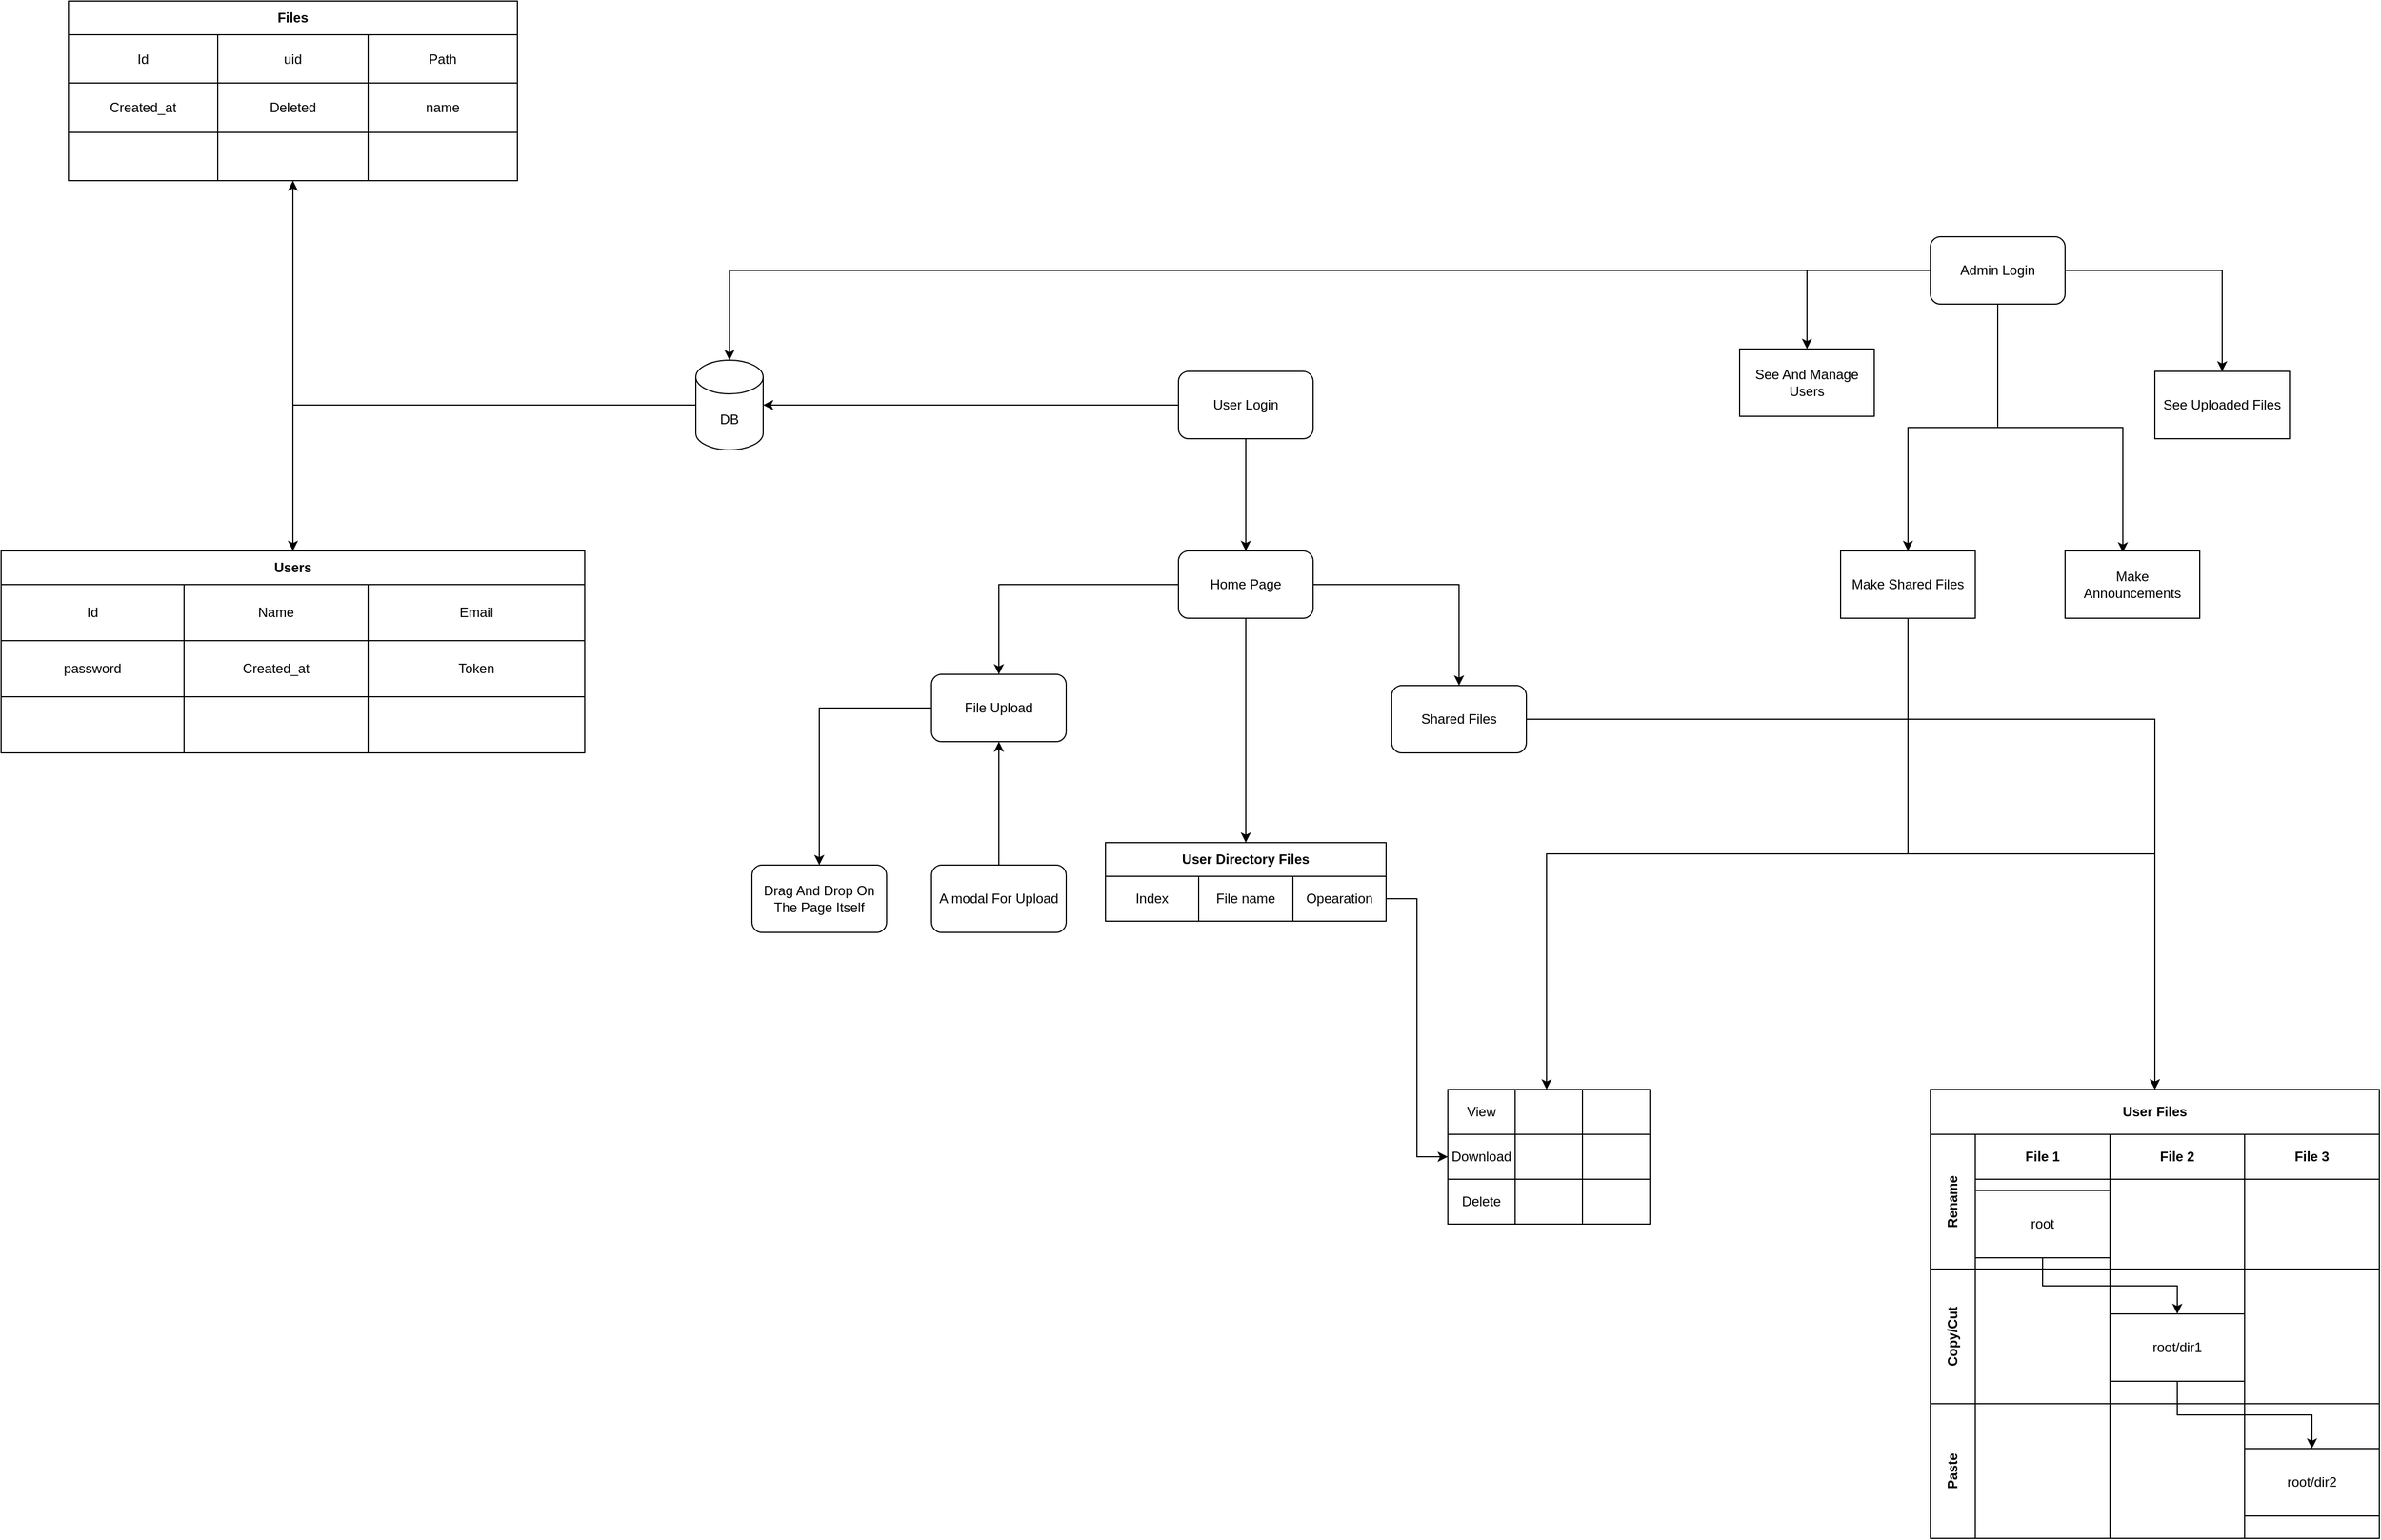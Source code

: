 <mxfile version="14.4.4" type="github">
  <diagram id="0IR59ZR2IGj7B7mBDBZi" name="Main">
    <mxGraphModel dx="1447" dy="750" grid="1" gridSize="10" guides="1" tooltips="1" connect="1" arrows="1" fold="1" page="1" pageScale="1" pageWidth="850" pageHeight="1100" math="0" shadow="0">
      <root>
        <mxCell id="0" />
        <mxCell id="1" parent="0" />
        <mxCell id="Aa0VNhOiYINbgEAZ1Yyl-1" style="edgeStyle=orthogonalEdgeStyle;rounded=0;orthogonalLoop=1;jettySize=auto;html=1;" parent="1" source="Aa0VNhOiYINbgEAZ1Yyl-3" target="Aa0VNhOiYINbgEAZ1Yyl-9" edge="1">
          <mxGeometry relative="1" as="geometry" />
        </mxCell>
        <mxCell id="Aa0VNhOiYINbgEAZ1Yyl-2" style="edgeStyle=orthogonalEdgeStyle;rounded=0;orthogonalLoop=1;jettySize=auto;html=1;entryX=1;entryY=0.5;entryDx=0;entryDy=0;entryPerimeter=0;" parent="1" source="Aa0VNhOiYINbgEAZ1Yyl-3" target="Aa0VNhOiYINbgEAZ1Yyl-6" edge="1">
          <mxGeometry relative="1" as="geometry" />
        </mxCell>
        <mxCell id="Aa0VNhOiYINbgEAZ1Yyl-3" value="User Login" style="rounded=1;whiteSpace=wrap;html=1;" parent="1" vertex="1">
          <mxGeometry x="1320" y="630" width="120" height="60" as="geometry" />
        </mxCell>
        <mxCell id="Aa0VNhOiYINbgEAZ1Yyl-4" style="edgeStyle=orthogonalEdgeStyle;rounded=0;orthogonalLoop=1;jettySize=auto;html=1;" parent="1" source="Aa0VNhOiYINbgEAZ1Yyl-6" target="Aa0VNhOiYINbgEAZ1Yyl-35" edge="1">
          <mxGeometry relative="1" as="geometry" />
        </mxCell>
        <mxCell id="Aa0VNhOiYINbgEAZ1Yyl-5" style="edgeStyle=orthogonalEdgeStyle;rounded=0;orthogonalLoop=1;jettySize=auto;html=1;entryX=0.5;entryY=0;entryDx=0;entryDy=0;" parent="1" source="Aa0VNhOiYINbgEAZ1Yyl-6" target="Aa0VNhOiYINbgEAZ1Yyl-22" edge="1">
          <mxGeometry relative="1" as="geometry" />
        </mxCell>
        <mxCell id="Aa0VNhOiYINbgEAZ1Yyl-6" value="DB" style="shape=cylinder3;whiteSpace=wrap;html=1;boundedLbl=1;backgroundOutline=1;size=15;" parent="1" vertex="1">
          <mxGeometry x="890" y="620" width="60" height="80" as="geometry" />
        </mxCell>
        <mxCell id="Aa0VNhOiYINbgEAZ1Yyl-7" style="edgeStyle=orthogonalEdgeStyle;rounded=0;orthogonalLoop=1;jettySize=auto;html=1;entryX=0.5;entryY=0;entryDx=0;entryDy=0;" parent="1" source="Aa0VNhOiYINbgEAZ1Yyl-9" target="Aa0VNhOiYINbgEAZ1Yyl-10" edge="1">
          <mxGeometry relative="1" as="geometry" />
        </mxCell>
        <mxCell id="Aa0VNhOiYINbgEAZ1Yyl-8" style="edgeStyle=orthogonalEdgeStyle;rounded=0;orthogonalLoop=1;jettySize=auto;html=1;entryX=0.5;entryY=0;entryDx=0;entryDy=0;" parent="1" source="Aa0VNhOiYINbgEAZ1Yyl-9" target="Aa0VNhOiYINbgEAZ1Yyl-11" edge="1">
          <mxGeometry relative="1" as="geometry" />
        </mxCell>
        <mxCell id="xh86Ql2Wlu-i7z2BAQE6-18" style="edgeStyle=orthogonalEdgeStyle;rounded=0;orthogonalLoop=1;jettySize=auto;html=1;entryX=0.5;entryY=0;entryDx=0;entryDy=0;" parent="1" source="Aa0VNhOiYINbgEAZ1Yyl-9" target="xh86Ql2Wlu-i7z2BAQE6-3" edge="1">
          <mxGeometry relative="1" as="geometry" />
        </mxCell>
        <mxCell id="Aa0VNhOiYINbgEAZ1Yyl-9" value="Home Page" style="rounded=1;whiteSpace=wrap;html=1;" parent="1" vertex="1">
          <mxGeometry x="1320" y="790" width="120" height="60" as="geometry" />
        </mxCell>
        <mxCell id="xh86Ql2Wlu-i7z2BAQE6-23" style="edgeStyle=orthogonalEdgeStyle;rounded=0;orthogonalLoop=1;jettySize=auto;html=1;entryX=0.5;entryY=0;entryDx=0;entryDy=0;" parent="1" source="Aa0VNhOiYINbgEAZ1Yyl-10" target="xh86Ql2Wlu-i7z2BAQE6-19" edge="1">
          <mxGeometry relative="1" as="geometry">
            <mxPoint x="1010" y="1070.0" as="targetPoint" />
          </mxGeometry>
        </mxCell>
        <mxCell id="Aa0VNhOiYINbgEAZ1Yyl-10" value="File Upload" style="rounded=1;whiteSpace=wrap;html=1;" parent="1" vertex="1">
          <mxGeometry x="1100" y="900" width="120" height="60" as="geometry" />
        </mxCell>
        <mxCell id="G3KKAj7c0JO1ttu0XNYy-67" style="edgeStyle=orthogonalEdgeStyle;rounded=0;orthogonalLoop=1;jettySize=auto;html=1;entryX=0.5;entryY=0;entryDx=0;entryDy=0;" parent="1" source="Aa0VNhOiYINbgEAZ1Yyl-11" target="G3KKAj7c0JO1ttu0XNYy-48" edge="1">
          <mxGeometry relative="1" as="geometry" />
        </mxCell>
        <mxCell id="Aa0VNhOiYINbgEAZ1Yyl-11" value="Shared Files" style="rounded=1;whiteSpace=wrap;html=1;" parent="1" vertex="1">
          <mxGeometry x="1510" y="910" width="120" height="60" as="geometry" />
        </mxCell>
        <mxCell id="Aa0VNhOiYINbgEAZ1Yyl-12" style="edgeStyle=orthogonalEdgeStyle;rounded=0;orthogonalLoop=1;jettySize=auto;html=1;entryX=0.5;entryY=0;entryDx=0;entryDy=0;" parent="1" source="Aa0VNhOiYINbgEAZ1Yyl-17" target="Aa0VNhOiYINbgEAZ1Yyl-18" edge="1">
          <mxGeometry relative="1" as="geometry" />
        </mxCell>
        <mxCell id="Aa0VNhOiYINbgEAZ1Yyl-13" style="edgeStyle=orthogonalEdgeStyle;rounded=0;orthogonalLoop=1;jettySize=auto;html=1;entryX=0.5;entryY=0;entryDx=0;entryDy=0;" parent="1" source="Aa0VNhOiYINbgEAZ1Yyl-17" target="Aa0VNhOiYINbgEAZ1Yyl-21" edge="1">
          <mxGeometry relative="1" as="geometry" />
        </mxCell>
        <mxCell id="Aa0VNhOiYINbgEAZ1Yyl-14" style="edgeStyle=orthogonalEdgeStyle;rounded=0;orthogonalLoop=1;jettySize=auto;html=1;entryX=0.429;entryY=0.021;entryDx=0;entryDy=0;entryPerimeter=0;" parent="1" source="Aa0VNhOiYINbgEAZ1Yyl-17" target="Aa0VNhOiYINbgEAZ1Yyl-19" edge="1">
          <mxGeometry relative="1" as="geometry" />
        </mxCell>
        <mxCell id="Aa0VNhOiYINbgEAZ1Yyl-15" style="edgeStyle=orthogonalEdgeStyle;rounded=0;orthogonalLoop=1;jettySize=auto;html=1;entryX=0.5;entryY=0;entryDx=0;entryDy=0;" parent="1" source="Aa0VNhOiYINbgEAZ1Yyl-17" target="Aa0VNhOiYINbgEAZ1Yyl-20" edge="1">
          <mxGeometry relative="1" as="geometry" />
        </mxCell>
        <mxCell id="Aa0VNhOiYINbgEAZ1Yyl-16" style="edgeStyle=orthogonalEdgeStyle;rounded=0;orthogonalLoop=1;jettySize=auto;html=1;" parent="1" source="Aa0VNhOiYINbgEAZ1Yyl-17" target="Aa0VNhOiYINbgEAZ1Yyl-6" edge="1">
          <mxGeometry relative="1" as="geometry" />
        </mxCell>
        <mxCell id="Aa0VNhOiYINbgEAZ1Yyl-17" value="Admin Login" style="rounded=1;whiteSpace=wrap;html=1;" parent="1" vertex="1">
          <mxGeometry x="1990" y="510" width="120" height="60" as="geometry" />
        </mxCell>
        <mxCell id="Aa0VNhOiYINbgEAZ1Yyl-18" value="See And Manage Users" style="rounded=0;whiteSpace=wrap;html=1;" parent="1" vertex="1">
          <mxGeometry x="1820" y="610" width="120" height="60" as="geometry" />
        </mxCell>
        <mxCell id="Aa0VNhOiYINbgEAZ1Yyl-19" value="Make Announcements" style="rounded=0;whiteSpace=wrap;html=1;" parent="1" vertex="1">
          <mxGeometry x="2110" y="790" width="120" height="60" as="geometry" />
        </mxCell>
        <mxCell id="2ThSQZecHVUOzAgMtID_-1" style="edgeStyle=orthogonalEdgeStyle;rounded=0;orthogonalLoop=1;jettySize=auto;html=1;entryX=0.5;entryY=0;entryDx=0;entryDy=0;" edge="1" parent="1" source="Aa0VNhOiYINbgEAZ1Yyl-20" target="G3KKAj7c0JO1ttu0XNYy-48">
          <mxGeometry relative="1" as="geometry" />
        </mxCell>
        <mxCell id="2ThSQZecHVUOzAgMtID_-2" style="edgeStyle=orthogonalEdgeStyle;rounded=0;orthogonalLoop=1;jettySize=auto;html=1;entryX=0.489;entryY=0;entryDx=0;entryDy=0;entryPerimeter=0;" edge="1" parent="1" source="Aa0VNhOiYINbgEAZ1Yyl-20" target="G3KKAj7c0JO1ttu0XNYy-4">
          <mxGeometry relative="1" as="geometry" />
        </mxCell>
        <mxCell id="Aa0VNhOiYINbgEAZ1Yyl-20" value="Make Shared Files" style="rounded=0;whiteSpace=wrap;html=1;" parent="1" vertex="1">
          <mxGeometry x="1910" y="790" width="120" height="60" as="geometry" />
        </mxCell>
        <mxCell id="Aa0VNhOiYINbgEAZ1Yyl-21" value="See Uploaded Files" style="rounded=0;whiteSpace=wrap;html=1;" parent="1" vertex="1">
          <mxGeometry x="2190" y="630" width="120" height="60" as="geometry" />
        </mxCell>
        <mxCell id="Aa0VNhOiYINbgEAZ1Yyl-22" value="Users" style="shape=table;html=1;whiteSpace=wrap;startSize=30;container=1;collapsible=0;childLayout=tableLayout;fontStyle=1;align=center;" parent="1" vertex="1">
          <mxGeometry x="271" y="790" width="520" height="180" as="geometry" />
        </mxCell>
        <mxCell id="Aa0VNhOiYINbgEAZ1Yyl-23" value="" style="shape=partialRectangle;html=1;whiteSpace=wrap;collapsible=0;dropTarget=0;pointerEvents=0;fillColor=none;top=0;left=0;bottom=0;right=0;points=[[0,0.5],[1,0.5]];portConstraint=eastwest;" parent="Aa0VNhOiYINbgEAZ1Yyl-22" vertex="1">
          <mxGeometry y="30" width="520" height="50" as="geometry" />
        </mxCell>
        <mxCell id="Aa0VNhOiYINbgEAZ1Yyl-24" value="Id" style="shape=partialRectangle;html=1;whiteSpace=wrap;connectable=0;fillColor=none;top=0;left=0;bottom=0;right=0;overflow=hidden;" parent="Aa0VNhOiYINbgEAZ1Yyl-23" vertex="1">
          <mxGeometry width="163" height="50" as="geometry" />
        </mxCell>
        <mxCell id="Aa0VNhOiYINbgEAZ1Yyl-25" value="Name" style="shape=partialRectangle;html=1;whiteSpace=wrap;connectable=0;fillColor=none;top=0;left=0;bottom=0;right=0;overflow=hidden;" parent="Aa0VNhOiYINbgEAZ1Yyl-23" vertex="1">
          <mxGeometry x="163" width="164" height="50" as="geometry" />
        </mxCell>
        <mxCell id="Aa0VNhOiYINbgEAZ1Yyl-26" value="Email" style="shape=partialRectangle;html=1;whiteSpace=wrap;connectable=0;fillColor=none;top=0;left=0;bottom=0;right=0;overflow=hidden;" parent="Aa0VNhOiYINbgEAZ1Yyl-23" vertex="1">
          <mxGeometry x="327" width="193" height="50" as="geometry" />
        </mxCell>
        <mxCell id="Aa0VNhOiYINbgEAZ1Yyl-27" value="" style="shape=partialRectangle;html=1;whiteSpace=wrap;collapsible=0;dropTarget=0;pointerEvents=0;fillColor=none;top=0;left=0;bottom=0;right=0;points=[[0,0.5],[1,0.5]];portConstraint=eastwest;" parent="Aa0VNhOiYINbgEAZ1Yyl-22" vertex="1">
          <mxGeometry y="80" width="520" height="50" as="geometry" />
        </mxCell>
        <mxCell id="Aa0VNhOiYINbgEAZ1Yyl-28" value="password" style="shape=partialRectangle;html=1;whiteSpace=wrap;connectable=0;fillColor=none;top=0;left=0;bottom=0;right=0;overflow=hidden;" parent="Aa0VNhOiYINbgEAZ1Yyl-27" vertex="1">
          <mxGeometry width="163" height="50" as="geometry" />
        </mxCell>
        <mxCell id="Aa0VNhOiYINbgEAZ1Yyl-29" value="Created_at" style="shape=partialRectangle;html=1;whiteSpace=wrap;connectable=0;fillColor=none;top=0;left=0;bottom=0;right=0;overflow=hidden;" parent="Aa0VNhOiYINbgEAZ1Yyl-27" vertex="1">
          <mxGeometry x="163" width="164" height="50" as="geometry" />
        </mxCell>
        <mxCell id="Aa0VNhOiYINbgEAZ1Yyl-30" value="Token" style="shape=partialRectangle;html=1;whiteSpace=wrap;connectable=0;fillColor=none;top=0;left=0;bottom=0;right=0;overflow=hidden;" parent="Aa0VNhOiYINbgEAZ1Yyl-27" vertex="1">
          <mxGeometry x="327" width="193" height="50" as="geometry" />
        </mxCell>
        <mxCell id="Aa0VNhOiYINbgEAZ1Yyl-31" value="" style="shape=partialRectangle;html=1;whiteSpace=wrap;collapsible=0;dropTarget=0;pointerEvents=0;fillColor=none;top=0;left=0;bottom=0;right=0;points=[[0,0.5],[1,0.5]];portConstraint=eastwest;" parent="Aa0VNhOiYINbgEAZ1Yyl-22" vertex="1">
          <mxGeometry y="130" width="520" height="50" as="geometry" />
        </mxCell>
        <mxCell id="Aa0VNhOiYINbgEAZ1Yyl-32" value="" style="shape=partialRectangle;html=1;whiteSpace=wrap;connectable=0;fillColor=none;top=0;left=0;bottom=0;right=0;overflow=hidden;" parent="Aa0VNhOiYINbgEAZ1Yyl-31" vertex="1">
          <mxGeometry width="163" height="50" as="geometry" />
        </mxCell>
        <mxCell id="Aa0VNhOiYINbgEAZ1Yyl-33" value="" style="shape=partialRectangle;html=1;whiteSpace=wrap;connectable=0;fillColor=none;top=0;left=0;bottom=0;right=0;overflow=hidden;" parent="Aa0VNhOiYINbgEAZ1Yyl-31" vertex="1">
          <mxGeometry x="163" width="164" height="50" as="geometry" />
        </mxCell>
        <mxCell id="Aa0VNhOiYINbgEAZ1Yyl-34" value="" style="shape=partialRectangle;html=1;whiteSpace=wrap;connectable=0;fillColor=none;top=0;left=0;bottom=0;right=0;overflow=hidden;" parent="Aa0VNhOiYINbgEAZ1Yyl-31" vertex="1">
          <mxGeometry x="327" width="193" height="50" as="geometry" />
        </mxCell>
        <mxCell id="Aa0VNhOiYINbgEAZ1Yyl-35" value="Files" style="shape=table;html=1;whiteSpace=wrap;startSize=30;container=1;collapsible=0;childLayout=tableLayout;fontStyle=1;align=center;" parent="1" vertex="1">
          <mxGeometry x="331" y="300" width="400" height="160" as="geometry" />
        </mxCell>
        <mxCell id="Aa0VNhOiYINbgEAZ1Yyl-36" value="" style="shape=partialRectangle;html=1;whiteSpace=wrap;collapsible=0;dropTarget=0;pointerEvents=0;fillColor=none;top=0;left=0;bottom=0;right=0;points=[[0,0.5],[1,0.5]];portConstraint=eastwest;" parent="Aa0VNhOiYINbgEAZ1Yyl-35" vertex="1">
          <mxGeometry y="30" width="400" height="43" as="geometry" />
        </mxCell>
        <mxCell id="Aa0VNhOiYINbgEAZ1Yyl-37" value="Id" style="shape=partialRectangle;html=1;whiteSpace=wrap;connectable=0;fillColor=none;top=0;left=0;bottom=0;right=0;overflow=hidden;" parent="Aa0VNhOiYINbgEAZ1Yyl-36" vertex="1">
          <mxGeometry width="133" height="43" as="geometry" />
        </mxCell>
        <mxCell id="Aa0VNhOiYINbgEAZ1Yyl-38" value="uid" style="shape=partialRectangle;html=1;whiteSpace=wrap;connectable=0;fillColor=none;top=0;left=0;bottom=0;right=0;overflow=hidden;" parent="Aa0VNhOiYINbgEAZ1Yyl-36" vertex="1">
          <mxGeometry x="133" width="134" height="43" as="geometry" />
        </mxCell>
        <mxCell id="Aa0VNhOiYINbgEAZ1Yyl-39" value="Path" style="shape=partialRectangle;html=1;whiteSpace=wrap;connectable=0;fillColor=none;top=0;left=0;bottom=0;right=0;overflow=hidden;" parent="Aa0VNhOiYINbgEAZ1Yyl-36" vertex="1">
          <mxGeometry x="267" width="133" height="43" as="geometry" />
        </mxCell>
        <mxCell id="Aa0VNhOiYINbgEAZ1Yyl-40" value="" style="shape=partialRectangle;html=1;whiteSpace=wrap;collapsible=0;dropTarget=0;pointerEvents=0;fillColor=none;top=0;left=0;bottom=0;right=0;points=[[0,0.5],[1,0.5]];portConstraint=eastwest;" parent="Aa0VNhOiYINbgEAZ1Yyl-35" vertex="1">
          <mxGeometry y="73" width="400" height="44" as="geometry" />
        </mxCell>
        <mxCell id="Aa0VNhOiYINbgEAZ1Yyl-41" value="Created_at" style="shape=partialRectangle;html=1;whiteSpace=wrap;connectable=0;fillColor=none;top=0;left=0;bottom=0;right=0;overflow=hidden;" parent="Aa0VNhOiYINbgEAZ1Yyl-40" vertex="1">
          <mxGeometry width="133" height="44" as="geometry" />
        </mxCell>
        <mxCell id="Aa0VNhOiYINbgEAZ1Yyl-42" value="Deleted" style="shape=partialRectangle;html=1;whiteSpace=wrap;connectable=0;fillColor=none;top=0;left=0;bottom=0;right=0;overflow=hidden;" parent="Aa0VNhOiYINbgEAZ1Yyl-40" vertex="1">
          <mxGeometry x="133" width="134" height="44" as="geometry" />
        </mxCell>
        <mxCell id="Aa0VNhOiYINbgEAZ1Yyl-43" value="name" style="shape=partialRectangle;html=1;whiteSpace=wrap;connectable=0;fillColor=none;top=0;left=0;bottom=0;right=0;overflow=hidden;" parent="Aa0VNhOiYINbgEAZ1Yyl-40" vertex="1">
          <mxGeometry x="267" width="133" height="44" as="geometry" />
        </mxCell>
        <mxCell id="Aa0VNhOiYINbgEAZ1Yyl-44" value="" style="shape=partialRectangle;html=1;whiteSpace=wrap;collapsible=0;dropTarget=0;pointerEvents=0;fillColor=none;top=0;left=0;bottom=0;right=0;points=[[0,0.5],[1,0.5]];portConstraint=eastwest;" parent="Aa0VNhOiYINbgEAZ1Yyl-35" vertex="1">
          <mxGeometry y="117" width="400" height="43" as="geometry" />
        </mxCell>
        <mxCell id="Aa0VNhOiYINbgEAZ1Yyl-45" value="" style="shape=partialRectangle;html=1;whiteSpace=wrap;connectable=0;fillColor=none;top=0;left=0;bottom=0;right=0;overflow=hidden;" parent="Aa0VNhOiYINbgEAZ1Yyl-44" vertex="1">
          <mxGeometry width="133" height="43" as="geometry" />
        </mxCell>
        <mxCell id="Aa0VNhOiYINbgEAZ1Yyl-46" value="" style="shape=partialRectangle;html=1;whiteSpace=wrap;connectable=0;fillColor=none;top=0;left=0;bottom=0;right=0;overflow=hidden;" parent="Aa0VNhOiYINbgEAZ1Yyl-44" vertex="1">
          <mxGeometry x="133" width="134" height="43" as="geometry" />
        </mxCell>
        <mxCell id="Aa0VNhOiYINbgEAZ1Yyl-47" value="" style="shape=partialRectangle;html=1;whiteSpace=wrap;connectable=0;fillColor=none;top=0;left=0;bottom=0;right=0;overflow=hidden;" parent="Aa0VNhOiYINbgEAZ1Yyl-44" vertex="1">
          <mxGeometry x="267" width="133" height="43" as="geometry" />
        </mxCell>
        <mxCell id="xh86Ql2Wlu-i7z2BAQE6-3" value="User Directory Files" style="shape=table;html=1;whiteSpace=wrap;startSize=30;container=1;collapsible=0;childLayout=tableLayout;fontStyle=1;align=center;" parent="1" vertex="1">
          <mxGeometry x="1255" y="1050" width="250" height="70.0" as="geometry" />
        </mxCell>
        <mxCell id="xh86Ql2Wlu-i7z2BAQE6-4" value="" style="shape=partialRectangle;html=1;whiteSpace=wrap;collapsible=0;dropTarget=0;pointerEvents=0;fillColor=none;top=0;left=0;bottom=0;right=0;points=[[0,0.5],[1,0.5]];portConstraint=eastwest;" parent="xh86Ql2Wlu-i7z2BAQE6-3" vertex="1">
          <mxGeometry y="30" width="250" height="40" as="geometry" />
        </mxCell>
        <mxCell id="xh86Ql2Wlu-i7z2BAQE6-5" value="Index" style="shape=partialRectangle;html=1;whiteSpace=wrap;connectable=0;fillColor=none;top=0;left=0;bottom=0;right=0;overflow=hidden;" parent="xh86Ql2Wlu-i7z2BAQE6-4" vertex="1">
          <mxGeometry width="83" height="40" as="geometry" />
        </mxCell>
        <mxCell id="xh86Ql2Wlu-i7z2BAQE6-6" value="File name" style="shape=partialRectangle;html=1;whiteSpace=wrap;connectable=0;fillColor=none;top=0;left=0;bottom=0;right=0;overflow=hidden;" parent="xh86Ql2Wlu-i7z2BAQE6-4" vertex="1">
          <mxGeometry x="83" width="84" height="40" as="geometry" />
        </mxCell>
        <mxCell id="xh86Ql2Wlu-i7z2BAQE6-7" value="Opearation" style="shape=partialRectangle;html=1;whiteSpace=wrap;connectable=0;fillColor=none;top=0;left=0;bottom=0;right=0;overflow=hidden;" parent="xh86Ql2Wlu-i7z2BAQE6-4" vertex="1">
          <mxGeometry x="167" width="83" height="40" as="geometry" />
        </mxCell>
        <mxCell id="xh86Ql2Wlu-i7z2BAQE6-19" value="Drag And Drop On The Page Itself" style="rounded=1;whiteSpace=wrap;html=1;" parent="1" vertex="1">
          <mxGeometry x="940" y="1070" width="120" height="60" as="geometry" />
        </mxCell>
        <mxCell id="xh86Ql2Wlu-i7z2BAQE6-22" value="" style="edgeStyle=orthogonalEdgeStyle;rounded=0;orthogonalLoop=1;jettySize=auto;html=1;" parent="1" source="xh86Ql2Wlu-i7z2BAQE6-21" target="Aa0VNhOiYINbgEAZ1Yyl-10" edge="1">
          <mxGeometry relative="1" as="geometry" />
        </mxCell>
        <mxCell id="xh86Ql2Wlu-i7z2BAQE6-21" value="A modal For Upload" style="rounded=1;whiteSpace=wrap;html=1;" parent="1" vertex="1">
          <mxGeometry x="1100" y="1070" width="120" height="60" as="geometry" />
        </mxCell>
        <mxCell id="G3KKAj7c0JO1ttu0XNYy-2" style="edgeStyle=orthogonalEdgeStyle;rounded=0;orthogonalLoop=1;jettySize=auto;html=1;entryX=0;entryY=0.5;entryDx=0;entryDy=0;" parent="1" source="xh86Ql2Wlu-i7z2BAQE6-4" target="G3KKAj7c0JO1ttu0XNYy-8" edge="1">
          <mxGeometry relative="1" as="geometry">
            <mxPoint x="1540" y="1030.029" as="targetPoint" />
          </mxGeometry>
        </mxCell>
        <mxCell id="G3KKAj7c0JO1ttu0XNYy-3" value="" style="shape=table;html=1;whiteSpace=wrap;startSize=0;container=1;collapsible=0;childLayout=tableLayout;" parent="1" vertex="1">
          <mxGeometry x="1560" y="1270" width="180" height="120.0" as="geometry" />
        </mxCell>
        <mxCell id="G3KKAj7c0JO1ttu0XNYy-4" value="" style="shape=partialRectangle;html=1;whiteSpace=wrap;collapsible=0;dropTarget=0;pointerEvents=0;fillColor=none;top=0;left=0;bottom=0;right=0;points=[[0,0.5],[1,0.5]];portConstraint=eastwest;" parent="G3KKAj7c0JO1ttu0XNYy-3" vertex="1">
          <mxGeometry width="180" height="40" as="geometry" />
        </mxCell>
        <mxCell id="G3KKAj7c0JO1ttu0XNYy-5" value="View" style="shape=partialRectangle;html=1;whiteSpace=wrap;connectable=0;fillColor=none;top=0;left=0;bottom=0;right=0;overflow=hidden;" parent="G3KKAj7c0JO1ttu0XNYy-4" vertex="1">
          <mxGeometry width="60" height="40" as="geometry" />
        </mxCell>
        <mxCell id="G3KKAj7c0JO1ttu0XNYy-6" value="" style="shape=partialRectangle;html=1;whiteSpace=wrap;connectable=0;fillColor=none;top=0;left=0;bottom=0;right=0;overflow=hidden;" parent="G3KKAj7c0JO1ttu0XNYy-4" vertex="1">
          <mxGeometry x="60" width="60" height="40" as="geometry" />
        </mxCell>
        <mxCell id="G3KKAj7c0JO1ttu0XNYy-7" value="" style="shape=partialRectangle;html=1;whiteSpace=wrap;connectable=0;fillColor=none;top=0;left=0;bottom=0;right=0;overflow=hidden;" parent="G3KKAj7c0JO1ttu0XNYy-4" vertex="1">
          <mxGeometry x="120" width="60" height="40" as="geometry" />
        </mxCell>
        <mxCell id="G3KKAj7c0JO1ttu0XNYy-8" value="" style="shape=partialRectangle;html=1;whiteSpace=wrap;collapsible=0;dropTarget=0;pointerEvents=0;fillColor=none;top=0;left=0;bottom=0;right=0;points=[[0,0.5],[1,0.5]];portConstraint=eastwest;" parent="G3KKAj7c0JO1ttu0XNYy-3" vertex="1">
          <mxGeometry y="40" width="180" height="40" as="geometry" />
        </mxCell>
        <mxCell id="G3KKAj7c0JO1ttu0XNYy-9" value="Download" style="shape=partialRectangle;html=1;whiteSpace=wrap;connectable=0;fillColor=none;top=0;left=0;bottom=0;right=0;overflow=hidden;" parent="G3KKAj7c0JO1ttu0XNYy-8" vertex="1">
          <mxGeometry width="60" height="40" as="geometry" />
        </mxCell>
        <mxCell id="G3KKAj7c0JO1ttu0XNYy-10" value="" style="shape=partialRectangle;html=1;whiteSpace=wrap;connectable=0;fillColor=none;top=0;left=0;bottom=0;right=0;overflow=hidden;" parent="G3KKAj7c0JO1ttu0XNYy-8" vertex="1">
          <mxGeometry x="60" width="60" height="40" as="geometry" />
        </mxCell>
        <mxCell id="G3KKAj7c0JO1ttu0XNYy-11" value="" style="shape=partialRectangle;html=1;whiteSpace=wrap;connectable=0;fillColor=none;top=0;left=0;bottom=0;right=0;overflow=hidden;" parent="G3KKAj7c0JO1ttu0XNYy-8" vertex="1">
          <mxGeometry x="120" width="60" height="40" as="geometry" />
        </mxCell>
        <mxCell id="G3KKAj7c0JO1ttu0XNYy-12" value="" style="shape=partialRectangle;html=1;whiteSpace=wrap;collapsible=0;dropTarget=0;pointerEvents=0;fillColor=none;top=0;left=0;bottom=0;right=0;points=[[0,0.5],[1,0.5]];portConstraint=eastwest;" parent="G3KKAj7c0JO1ttu0XNYy-3" vertex="1">
          <mxGeometry y="80" width="180" height="40" as="geometry" />
        </mxCell>
        <mxCell id="G3KKAj7c0JO1ttu0XNYy-13" value="Delete" style="shape=partialRectangle;html=1;whiteSpace=wrap;connectable=0;fillColor=none;top=0;left=0;bottom=0;right=0;overflow=hidden;" parent="G3KKAj7c0JO1ttu0XNYy-12" vertex="1">
          <mxGeometry width="60" height="40" as="geometry" />
        </mxCell>
        <mxCell id="G3KKAj7c0JO1ttu0XNYy-14" value="" style="shape=partialRectangle;html=1;whiteSpace=wrap;connectable=0;fillColor=none;top=0;left=0;bottom=0;right=0;overflow=hidden;" parent="G3KKAj7c0JO1ttu0XNYy-12" vertex="1">
          <mxGeometry x="60" width="60" height="40" as="geometry" />
        </mxCell>
        <mxCell id="G3KKAj7c0JO1ttu0XNYy-15" value="" style="shape=partialRectangle;html=1;whiteSpace=wrap;connectable=0;fillColor=none;top=0;left=0;bottom=0;right=0;overflow=hidden;" parent="G3KKAj7c0JO1ttu0XNYy-12" vertex="1">
          <mxGeometry x="120" width="60" height="40" as="geometry" />
        </mxCell>
        <mxCell id="G3KKAj7c0JO1ttu0XNYy-48" value="User Files" style="shape=table;childLayout=tableLayout;rowLines=0;columnLines=0;startSize=40;html=1;whiteSpace=wrap;collapsible=0;recursiveResize=0;expand=0;pointerEvents=0;fontStyle=1;align=center;" parent="1" vertex="1">
          <mxGeometry x="1990" y="1270" width="400" height="400" as="geometry" />
        </mxCell>
        <mxCell id="G3KKAj7c0JO1ttu0XNYy-49" value="Rename" style="swimlane;horizontal=0;points=[[0,0.5],[1,0.5]];portConstraint=eastwest;startSize=40;html=1;whiteSpace=wrap;collapsible=0;recursiveResize=0;expand=0;pointerEvents=0;fontStyle=1" parent="G3KKAj7c0JO1ttu0XNYy-48" vertex="1">
          <mxGeometry y="40" width="400" height="120" as="geometry" />
        </mxCell>
        <mxCell id="G3KKAj7c0JO1ttu0XNYy-50" value="File 1" style="swimlane;connectable=0;startSize=40;html=1;whiteSpace=wrap;collapsible=0;recursiveResize=0;expand=0;pointerEvents=0;" parent="G3KKAj7c0JO1ttu0XNYy-49" vertex="1">
          <mxGeometry x="40" width="120" height="120" as="geometry" />
        </mxCell>
        <mxCell id="G3KKAj7c0JO1ttu0XNYy-62" value="root" style="whiteSpace=wrap;html=1;" parent="G3KKAj7c0JO1ttu0XNYy-50" vertex="1">
          <mxGeometry y="50" width="120" height="60" as="geometry" />
        </mxCell>
        <mxCell id="G3KKAj7c0JO1ttu0XNYy-51" value="File 2" style="swimlane;connectable=0;startSize=40;html=1;whiteSpace=wrap;collapsible=0;recursiveResize=0;expand=0;pointerEvents=0;" parent="G3KKAj7c0JO1ttu0XNYy-49" vertex="1">
          <mxGeometry x="160" width="120" height="120" as="geometry" />
        </mxCell>
        <mxCell id="G3KKAj7c0JO1ttu0XNYy-52" value="File 3" style="swimlane;connectable=0;startSize=40;html=1;whiteSpace=wrap;collapsible=0;recursiveResize=0;expand=0;pointerEvents=0;" parent="G3KKAj7c0JO1ttu0XNYy-49" vertex="1">
          <mxGeometry x="280" width="120" height="120" as="geometry" />
        </mxCell>
        <mxCell id="G3KKAj7c0JO1ttu0XNYy-53" value="Copy/Cut" style="swimlane;horizontal=0;points=[[0,0.5],[1,0.5]];portConstraint=eastwest;startSize=40;html=1;whiteSpace=wrap;collapsible=0;recursiveResize=0;expand=0;pointerEvents=0;" parent="G3KKAj7c0JO1ttu0XNYy-48" vertex="1">
          <mxGeometry y="160" width="400" height="120" as="geometry" />
        </mxCell>
        <mxCell id="G3KKAj7c0JO1ttu0XNYy-54" value="" style="swimlane;connectable=0;startSize=0;html=1;whiteSpace=wrap;collapsible=0;recursiveResize=0;expand=0;pointerEvents=0;" parent="G3KKAj7c0JO1ttu0XNYy-53" vertex="1">
          <mxGeometry x="40" width="120" height="120" as="geometry" />
        </mxCell>
        <mxCell id="G3KKAj7c0JO1ttu0XNYy-55" value="" style="swimlane;connectable=0;startSize=0;html=1;whiteSpace=wrap;collapsible=0;recursiveResize=0;expand=0;pointerEvents=0;" parent="G3KKAj7c0JO1ttu0XNYy-53" vertex="1">
          <mxGeometry x="160" width="120" height="120" as="geometry" />
        </mxCell>
        <mxCell id="G3KKAj7c0JO1ttu0XNYy-63" value="root/dir1" style="whiteSpace=wrap;html=1;" parent="G3KKAj7c0JO1ttu0XNYy-55" vertex="1">
          <mxGeometry y="40" width="120" height="60" as="geometry" />
        </mxCell>
        <mxCell id="G3KKAj7c0JO1ttu0XNYy-56" value="" style="swimlane;connectable=0;startSize=0;html=1;whiteSpace=wrap;collapsible=0;recursiveResize=0;expand=0;pointerEvents=0;" parent="G3KKAj7c0JO1ttu0XNYy-53" vertex="1">
          <mxGeometry x="280" width="120" height="120" as="geometry" />
        </mxCell>
        <mxCell id="G3KKAj7c0JO1ttu0XNYy-57" value="Paste" style="swimlane;horizontal=0;points=[[0,0.5],[1,0.5]];portConstraint=eastwest;startSize=40;html=1;whiteSpace=wrap;collapsible=0;recursiveResize=0;expand=0;pointerEvents=0;" parent="G3KKAj7c0JO1ttu0XNYy-48" vertex="1">
          <mxGeometry y="280" width="400" height="120" as="geometry" />
        </mxCell>
        <mxCell id="G3KKAj7c0JO1ttu0XNYy-58" value="" style="swimlane;connectable=0;startSize=0;html=1;whiteSpace=wrap;collapsible=0;recursiveResize=0;expand=0;pointerEvents=0;" parent="G3KKAj7c0JO1ttu0XNYy-57" vertex="1">
          <mxGeometry x="40" width="120" height="120" as="geometry" />
        </mxCell>
        <mxCell id="G3KKAj7c0JO1ttu0XNYy-59" value="" style="swimlane;connectable=0;startSize=0;html=1;whiteSpace=wrap;collapsible=0;recursiveResize=0;expand=0;pointerEvents=0;" parent="G3KKAj7c0JO1ttu0XNYy-57" vertex="1">
          <mxGeometry x="160" width="120" height="120" as="geometry" />
        </mxCell>
        <mxCell id="G3KKAj7c0JO1ttu0XNYy-60" value="" style="swimlane;connectable=0;startSize=0;html=1;whiteSpace=wrap;collapsible=0;recursiveResize=0;expand=0;pointerEvents=0;" parent="G3KKAj7c0JO1ttu0XNYy-57" vertex="1">
          <mxGeometry x="280" width="120" height="120" as="geometry" />
        </mxCell>
        <mxCell id="G3KKAj7c0JO1ttu0XNYy-64" value="root/dir2" style="whiteSpace=wrap;html=1;" parent="G3KKAj7c0JO1ttu0XNYy-60" vertex="1">
          <mxGeometry y="40" width="120" height="60" as="geometry" />
        </mxCell>
        <mxCell id="G3KKAj7c0JO1ttu0XNYy-65" style="edgeStyle=orthogonalEdgeStyle;rounded=0;orthogonalLoop=1;jettySize=auto;html=1;" parent="G3KKAj7c0JO1ttu0XNYy-48" source="G3KKAj7c0JO1ttu0XNYy-62" target="G3KKAj7c0JO1ttu0XNYy-63" edge="1">
          <mxGeometry relative="1" as="geometry" />
        </mxCell>
        <mxCell id="G3KKAj7c0JO1ttu0XNYy-66" style="edgeStyle=orthogonalEdgeStyle;rounded=0;orthogonalLoop=1;jettySize=auto;html=1;" parent="G3KKAj7c0JO1ttu0XNYy-48" source="G3KKAj7c0JO1ttu0XNYy-63" target="G3KKAj7c0JO1ttu0XNYy-64" edge="1">
          <mxGeometry relative="1" as="geometry" />
        </mxCell>
      </root>
    </mxGraphModel>
  </diagram>
</mxfile>
